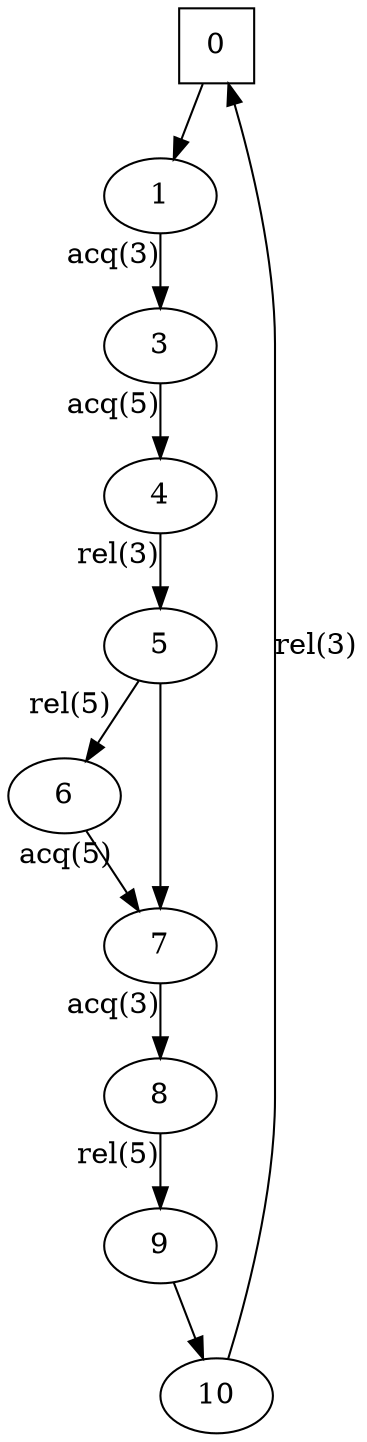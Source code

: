 digraph auto_5{
0[shape=square];
1;
3;
4;
5;
6;
7;
8;
9;
10;
1 -> 3[xlabel="acq(3)"];
6 -> 7[xlabel="acq(5)"];
10 -> 0[xlabel="rel(3)"];
3 -> 4[xlabel="acq(5)"];
5 -> 6[xlabel="rel(5)"];
5 -> 7;
9 -> 10;
0 -> 1;
4 -> 5[xlabel="rel(3)"];
7 -> 8[xlabel="acq(3)"];
8 -> 9[xlabel="rel(5)"];
}

